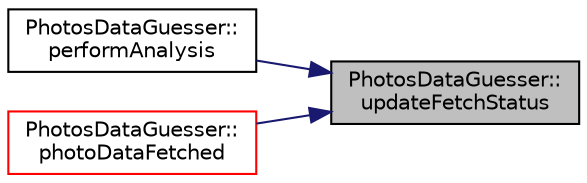 digraph "PhotosDataGuesser::updateFetchStatus"
{
 // LATEX_PDF_SIZE
  edge [fontname="Helvetica",fontsize="10",labelfontname="Helvetica",labelfontsize="10"];
  node [fontname="Helvetica",fontsize="10",shape=record];
  rankdir="RL";
  Node1 [label="PhotosDataGuesser::\lupdateFetchStatus",height=0.2,width=0.4,color="black", fillcolor="grey75", style="filled", fontcolor="black",tooltip=" "];
  Node1 -> Node2 [dir="back",color="midnightblue",fontsize="10",style="solid",fontname="Helvetica"];
  Node2 [label="PhotosDataGuesser::\lperformAnalysis",height=0.2,width=0.4,color="black", fillcolor="white", style="filled",URL="$class_photos_data_guesser.html#aa1deadbac16619773fd436a54baee851",tooltip=" "];
  Node1 -> Node3 [dir="back",color="midnightblue",fontsize="10",style="solid",fontname="Helvetica"];
  Node3 [label="PhotosDataGuesser::\lphotoDataFetched",height=0.2,width=0.4,color="red", fillcolor="white", style="filled",URL="$class_photos_data_guesser.html#a84e61891ba418cc5e87d40d3be4ca59c",tooltip=" "];
}
